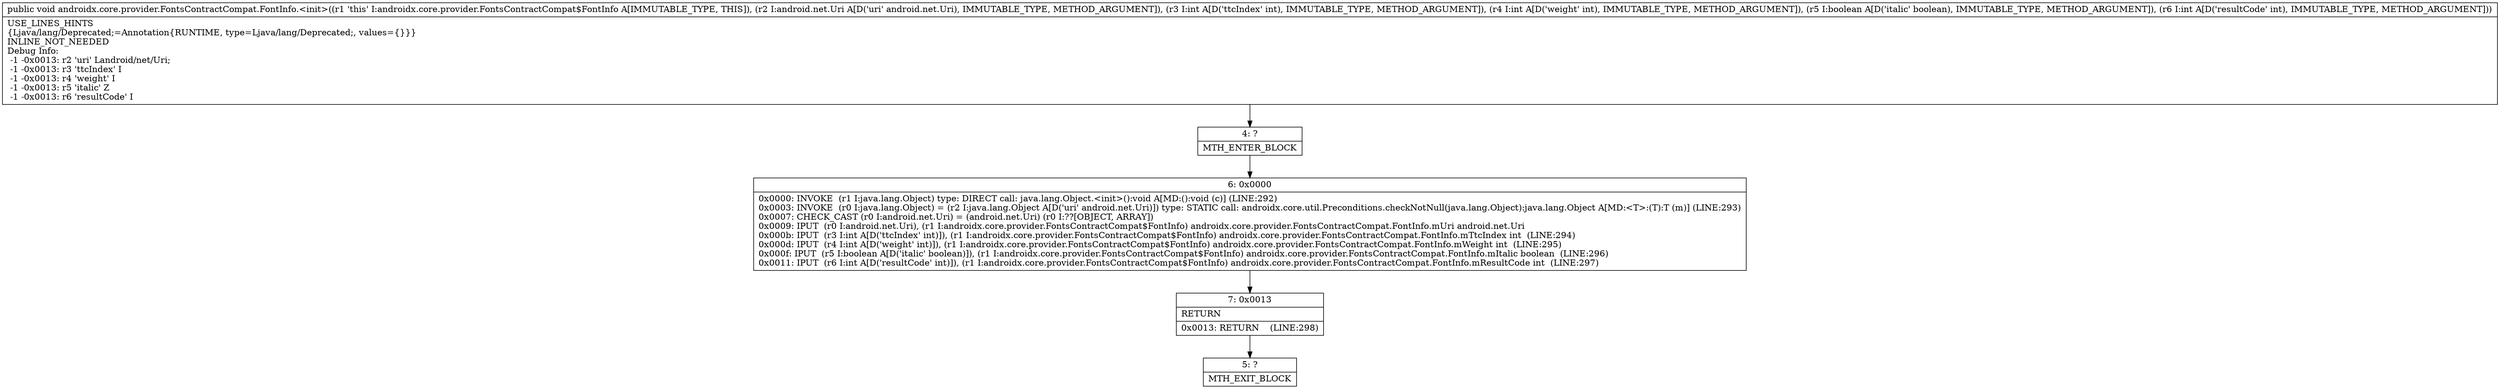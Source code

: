 digraph "CFG forandroidx.core.provider.FontsContractCompat.FontInfo.\<init\>(Landroid\/net\/Uri;IIZI)V" {
Node_4 [shape=record,label="{4\:\ ?|MTH_ENTER_BLOCK\l}"];
Node_6 [shape=record,label="{6\:\ 0x0000|0x0000: INVOKE  (r1 I:java.lang.Object) type: DIRECT call: java.lang.Object.\<init\>():void A[MD:():void (c)] (LINE:292)\l0x0003: INVOKE  (r0 I:java.lang.Object) = (r2 I:java.lang.Object A[D('uri' android.net.Uri)]) type: STATIC call: androidx.core.util.Preconditions.checkNotNull(java.lang.Object):java.lang.Object A[MD:\<T\>:(T):T (m)] (LINE:293)\l0x0007: CHECK_CAST (r0 I:android.net.Uri) = (android.net.Uri) (r0 I:??[OBJECT, ARRAY]) \l0x0009: IPUT  (r0 I:android.net.Uri), (r1 I:androidx.core.provider.FontsContractCompat$FontInfo) androidx.core.provider.FontsContractCompat.FontInfo.mUri android.net.Uri \l0x000b: IPUT  (r3 I:int A[D('ttcIndex' int)]), (r1 I:androidx.core.provider.FontsContractCompat$FontInfo) androidx.core.provider.FontsContractCompat.FontInfo.mTtcIndex int  (LINE:294)\l0x000d: IPUT  (r4 I:int A[D('weight' int)]), (r1 I:androidx.core.provider.FontsContractCompat$FontInfo) androidx.core.provider.FontsContractCompat.FontInfo.mWeight int  (LINE:295)\l0x000f: IPUT  (r5 I:boolean A[D('italic' boolean)]), (r1 I:androidx.core.provider.FontsContractCompat$FontInfo) androidx.core.provider.FontsContractCompat.FontInfo.mItalic boolean  (LINE:296)\l0x0011: IPUT  (r6 I:int A[D('resultCode' int)]), (r1 I:androidx.core.provider.FontsContractCompat$FontInfo) androidx.core.provider.FontsContractCompat.FontInfo.mResultCode int  (LINE:297)\l}"];
Node_7 [shape=record,label="{7\:\ 0x0013|RETURN\l|0x0013: RETURN    (LINE:298)\l}"];
Node_5 [shape=record,label="{5\:\ ?|MTH_EXIT_BLOCK\l}"];
MethodNode[shape=record,label="{public void androidx.core.provider.FontsContractCompat.FontInfo.\<init\>((r1 'this' I:androidx.core.provider.FontsContractCompat$FontInfo A[IMMUTABLE_TYPE, THIS]), (r2 I:android.net.Uri A[D('uri' android.net.Uri), IMMUTABLE_TYPE, METHOD_ARGUMENT]), (r3 I:int A[D('ttcIndex' int), IMMUTABLE_TYPE, METHOD_ARGUMENT]), (r4 I:int A[D('weight' int), IMMUTABLE_TYPE, METHOD_ARGUMENT]), (r5 I:boolean A[D('italic' boolean), IMMUTABLE_TYPE, METHOD_ARGUMENT]), (r6 I:int A[D('resultCode' int), IMMUTABLE_TYPE, METHOD_ARGUMENT]))  | USE_LINES_HINTS\l\{Ljava\/lang\/Deprecated;=Annotation\{RUNTIME, type=Ljava\/lang\/Deprecated;, values=\{\}\}\}\lINLINE_NOT_NEEDED\lDebug Info:\l  \-1 \-0x0013: r2 'uri' Landroid\/net\/Uri;\l  \-1 \-0x0013: r3 'ttcIndex' I\l  \-1 \-0x0013: r4 'weight' I\l  \-1 \-0x0013: r5 'italic' Z\l  \-1 \-0x0013: r6 'resultCode' I\l}"];
MethodNode -> Node_4;Node_4 -> Node_6;
Node_6 -> Node_7;
Node_7 -> Node_5;
}

